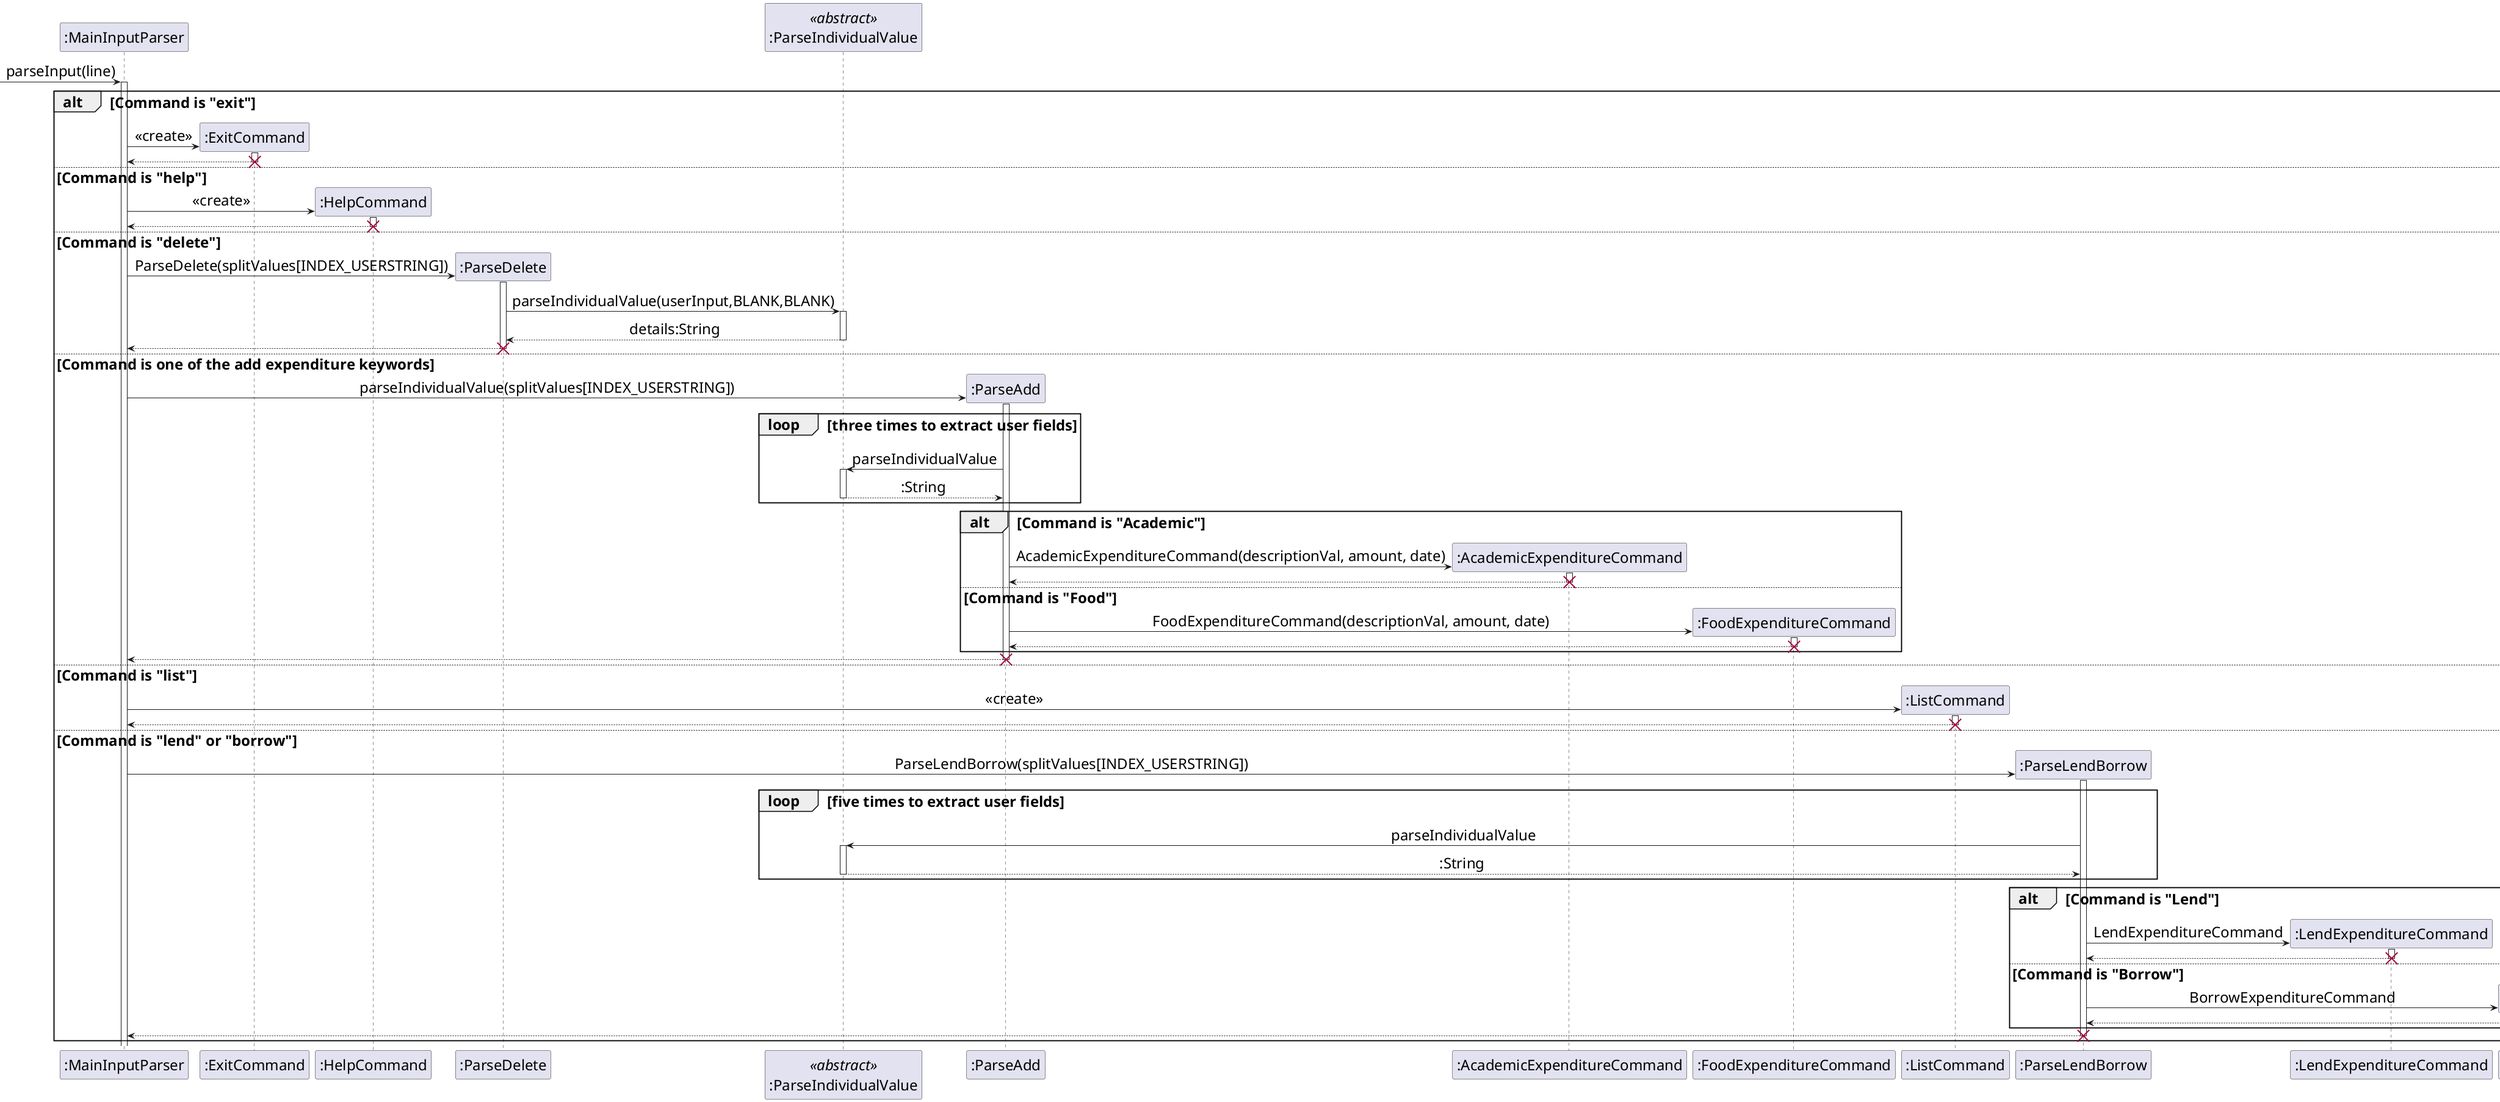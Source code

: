 @startuml
!define AWSPUML https://cdn.rawgit.com/Willibaur/PlantUML_AWS/07362bc9/
skinparam defaultTextAlignment center
!define ICONURLAWSPUML https://raw.githubusercontent.com/Willibaur/PlantUML_AWS/07362bc9/
!define AWSPUML_SPRITESURL https://raw.githubusercontent.com/rabelenda/cicon-plantuml-sprites/v2.0/
!define AWSPUML_NOBORDER
skinparam defaultFontSize 24

participant ":MainInputParser" as MainInputParser
-> MainInputParser: parseInput(line)
activate MainInputParser

participant ":ExitCommand" as ExitCommand
alt Command is "exit"
MainInputParser->ExitCommand** : <<create>>
activate ExitCommand
return
deactivate ExitCommand
destroy ExitCommand

else Command is "help"
participant ":HelpCommand" as HelpCommand
MainInputParser->HelpCommand** : <<create>>
activate HelpCommand
return
deactivate HelpCommand
destroy HelpCommand

else Command is "delete"
participant ":ParseDelete" as ParseDelete
MainInputParser->ParseDelete** : ParseDelete(splitValues[INDEX_USERSTRING])
activate ParseDelete

participant ":ParseIndividualValue" as ParseIndividualValue <<abstract>>
ParseDelete->ParseIndividualValue : parseIndividualValue(userInput,BLANK,BLANK)
activate ParseIndividualValue
return details:String
ParseDelete-->MainInputParser
destroy ParseDelete
deactivate ParseDelete
deactivate ParseIndividualValue
else Command is one of the add expenditure keywords
participant ":ParseAdd" as ParseAdd
MainInputParser->ParseAdd** :parseIndividualValue(splitValues[INDEX_USERSTRING])
activate ParseAdd
loop three times to extract user fields
ParseAdd->ParseIndividualValue : parseIndividualValue
activate ParseIndividualValue
return :String
deactivate ParseIndividualValue
end
alt Command is "Academic"
participant ":AcademicExpenditureCommand" as AcademicExpenditureCommand
ParseAdd->AcademicExpenditureCommand** : AcademicExpenditureCommand(descriptionVal, amount, date)
activate AcademicExpenditureCommand
return
deactivate AcademicExpenditureCommand
destroy AcademicExpenditureCommand
else Command is "Food"
participant ":FoodExpenditureCommand" as FoodExpenditureCommand
ParseAdd-> FoodExpenditureCommand** : FoodExpenditureCommand(descriptionVal, amount, date)
activate FoodExpenditureCommand
return
deactivate FoodExpenditureCommand
destroy FoodExpenditureCommand
end

ParseAdd --> MainInputParser
destroy ParseAdd
deactivate ParseAdd

else Command is "list"
participant ":ListCommand" as ListCommand
MainInputParser->ListCommand** : <<create>>
activate ListCommand
return
deactivate ListCommand
destroy ListCommand

else Command is "lend" or "borrow"
participant ":ParseLendBorrow" as ParseLendBorrow
MainInputParser->ParseLendBorrow** : ParseLendBorrow(splitValues[INDEX_USERSTRING])
activate ParseLendBorrow
loop five times to extract user fields
ParseLendBorrow->ParseIndividualValue : parseIndividualValue
activate ParseIndividualValue
return :String
deactivate ParseIndividualValue
end
alt Command is "Lend"
participant ":LendExpenditureCommand" as LendExpenditureCommand
ParseLendBorrow->LendExpenditureCommand** : LendExpenditureCommand
activate LendExpenditureCommand
return
deactivate LendExpenditureCommand
destroy LendExpenditureCommand
else Command is "Borrow"
participant ":BorrowExpenditureCommand" as BorrowExpenditureCommand
ParseLendBorrow-> BorrowExpenditureCommand** : BorrowExpenditureCommand
activate BorrowExpenditureCommand
return
deactivate BorrowExpenditureCommand
destroy BorrowExpenditureCommand
end
ParseLendBorrow --> MainInputParser
destroy ParseLendBorrow
end
@enduml
